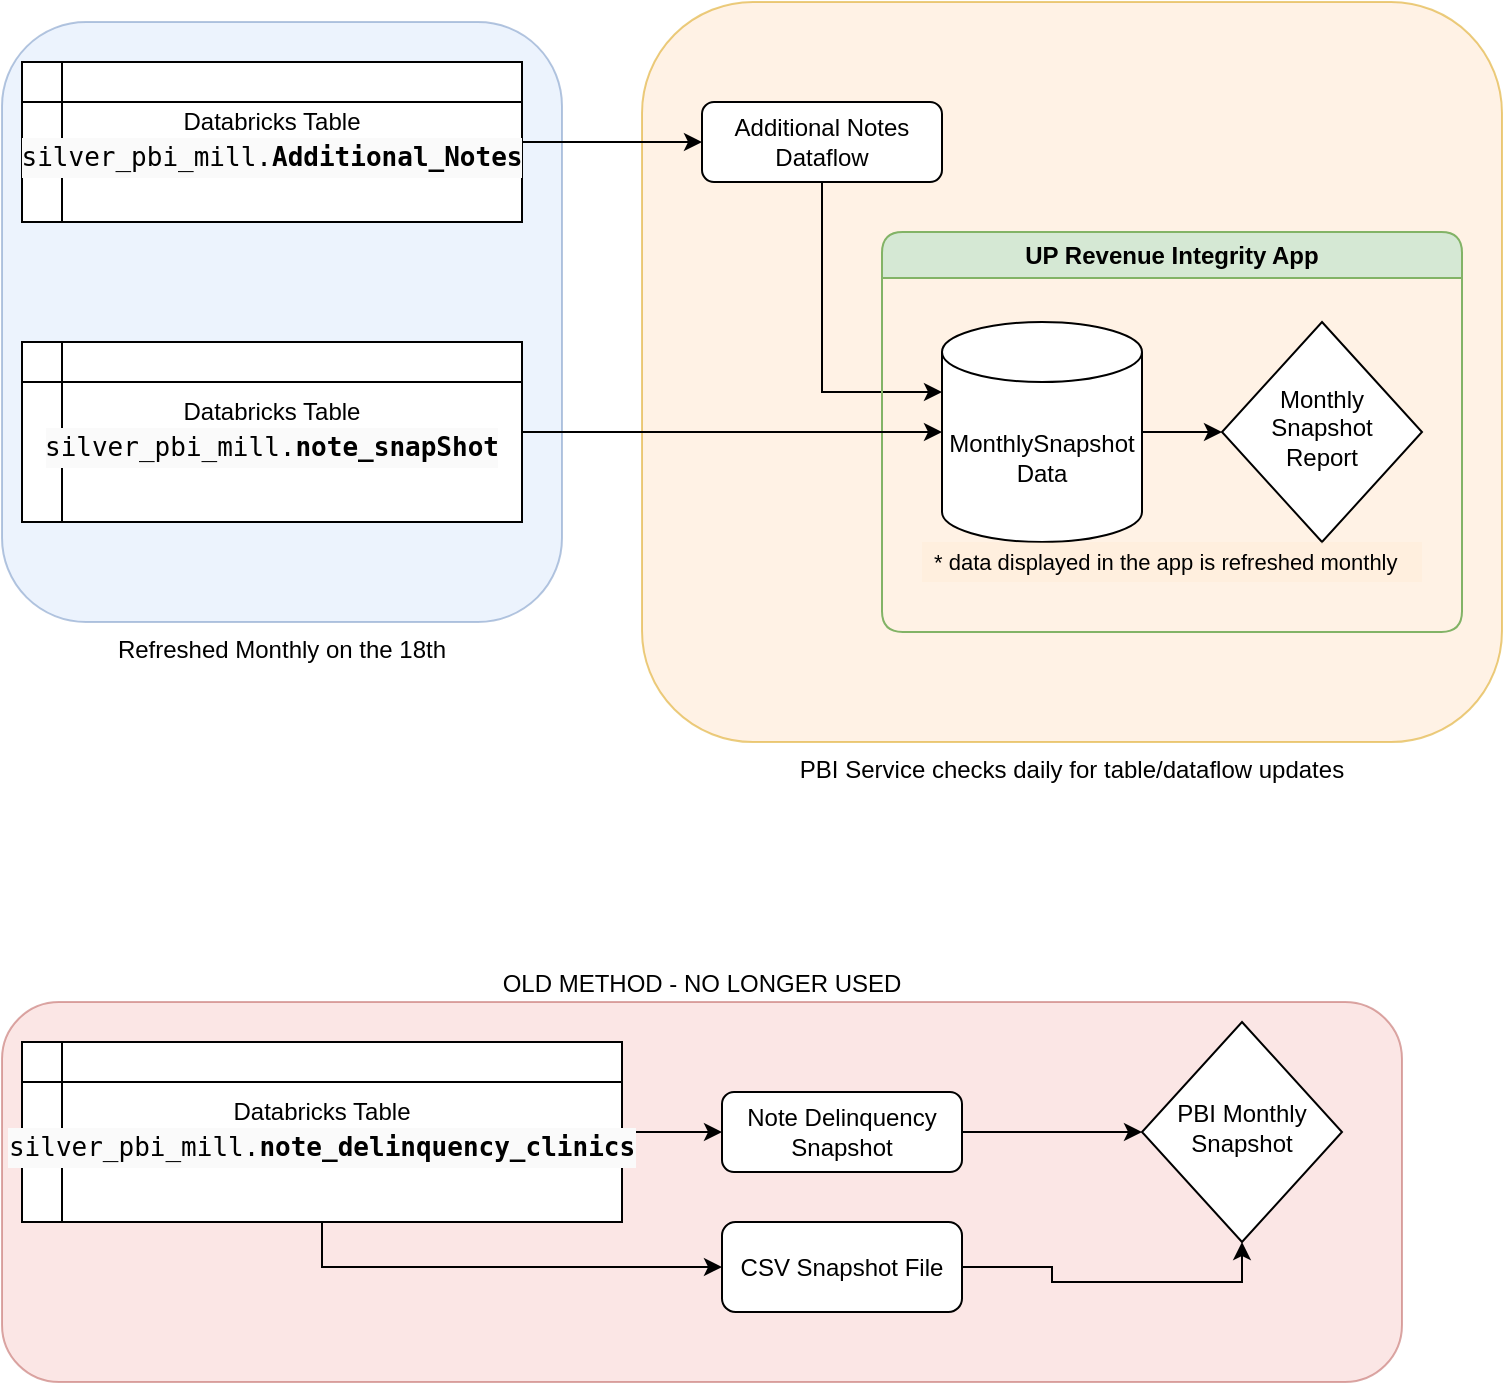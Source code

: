 <mxfile version="21.6.5" type="github">
  <diagram id="C5RBs43oDa-KdzZeNtuy" name="Page-1">
    <mxGraphModel dx="1434" dy="774" grid="1" gridSize="10" guides="1" tooltips="1" connect="1" arrows="1" fold="1" page="1" pageScale="1" pageWidth="827" pageHeight="1169" math="0" shadow="0">
      <root>
        <mxCell id="WIyWlLk6GJQsqaUBKTNV-0" />
        <mxCell id="WIyWlLk6GJQsqaUBKTNV-1" parent="WIyWlLk6GJQsqaUBKTNV-0" />
        <mxCell id="1ClU3SUQ2T3IdK77BwjU-22" value="OLD METHOD - NO LONGER USED" style="rounded=1;whiteSpace=wrap;html=1;direction=south;fillColor=#f8cecc;strokeColor=#b85450;opacity=50;imageVerticalAlign=middle;labelPosition=center;verticalLabelPosition=top;align=center;verticalAlign=bottom;" parent="WIyWlLk6GJQsqaUBKTNV-1" vertex="1">
          <mxGeometry x="50" y="580" width="700" height="190" as="geometry" />
        </mxCell>
        <mxCell id="1ClU3SUQ2T3IdK77BwjU-2" value="PBI Service checks daily for table/dataflow updates" style="rounded=1;whiteSpace=wrap;html=1;direction=south;fillColor=#ffe6cc;strokeColor=#d79b00;opacity=50;imageVerticalAlign=middle;labelPosition=center;verticalLabelPosition=bottom;align=center;verticalAlign=top;" parent="WIyWlLk6GJQsqaUBKTNV-1" vertex="1">
          <mxGeometry x="370" y="80" width="430" height="370" as="geometry" />
        </mxCell>
        <mxCell id="1ClU3SUQ2T3IdK77BwjU-1" value="Refreshed Monthly on the 18th" style="rounded=1;whiteSpace=wrap;html=1;direction=south;fillColor=#dae8fc;strokeColor=#6c8ebf;opacity=50;labelPosition=center;verticalLabelPosition=bottom;align=center;verticalAlign=top;" parent="WIyWlLk6GJQsqaUBKTNV-1" vertex="1">
          <mxGeometry x="50" y="90" width="280" height="300" as="geometry" />
        </mxCell>
        <mxCell id="7bZvYU8S_EQ1bwvq_6-S-6" style="edgeStyle=orthogonalEdgeStyle;rounded=0;orthogonalLoop=1;jettySize=auto;html=1;exitX=0.5;exitY=1;exitDx=0;exitDy=0;entryX=0;entryY=0;entryDx=0;entryDy=35;entryPerimeter=0;" edge="1" parent="WIyWlLk6GJQsqaUBKTNV-1" source="WIyWlLk6GJQsqaUBKTNV-3" target="7bZvYU8S_EQ1bwvq_6-S-0">
          <mxGeometry relative="1" as="geometry" />
        </mxCell>
        <mxCell id="WIyWlLk6GJQsqaUBKTNV-3" value="Additional Notes Dataflow" style="rounded=1;whiteSpace=wrap;html=1;fontSize=12;glass=0;strokeWidth=1;shadow=0;" parent="WIyWlLk6GJQsqaUBKTNV-1" vertex="1">
          <mxGeometry x="400" y="130" width="120" height="40" as="geometry" />
        </mxCell>
        <mxCell id="WIyWlLk6GJQsqaUBKTNV-6" value="&lt;div&gt;Monthly Snapshot&lt;/div&gt;&lt;div&gt;Report&lt;br&gt;&lt;/div&gt;" style="rhombus;whiteSpace=wrap;html=1;shadow=0;fontFamily=Helvetica;fontSize=12;align=center;strokeWidth=1;spacing=6;spacingTop=-4;" parent="WIyWlLk6GJQsqaUBKTNV-1" vertex="1">
          <mxGeometry x="660" y="240" width="100" height="110" as="geometry" />
        </mxCell>
        <mxCell id="1ClU3SUQ2T3IdK77BwjU-20" style="edgeStyle=orthogonalEdgeStyle;rounded=0;orthogonalLoop=1;jettySize=auto;html=1;exitX=1;exitY=0.5;exitDx=0;exitDy=0;entryX=0;entryY=0.5;entryDx=0;entryDy=0;" parent="WIyWlLk6GJQsqaUBKTNV-1" source="WIyWlLk6GJQsqaUBKTNV-7" target="1ClU3SUQ2T3IdK77BwjU-19" edge="1">
          <mxGeometry relative="1" as="geometry" />
        </mxCell>
        <mxCell id="7bZvYU8S_EQ1bwvq_6-S-5" value="UP Revenue Integrity App" style="swimlane;whiteSpace=wrap;html=1;fillColor=#d5e8d4;strokeColor=#82b366;rounded=1;" vertex="1" parent="WIyWlLk6GJQsqaUBKTNV-1">
          <mxGeometry x="490" y="195" width="290" height="200" as="geometry" />
        </mxCell>
        <mxCell id="WIyWlLk6GJQsqaUBKTNV-7" value="Note Delinquency Snapshot" style="rounded=1;whiteSpace=wrap;html=1;fontSize=12;glass=0;strokeWidth=1;shadow=0;" parent="WIyWlLk6GJQsqaUBKTNV-1" vertex="1">
          <mxGeometry x="410" y="625" width="120" height="40" as="geometry" />
        </mxCell>
        <mxCell id="1ClU3SUQ2T3IdK77BwjU-21" style="edgeStyle=orthogonalEdgeStyle;rounded=0;orthogonalLoop=1;jettySize=auto;html=1;exitX=1;exitY=0.5;exitDx=0;exitDy=0;entryX=0.5;entryY=1;entryDx=0;entryDy=0;" parent="WIyWlLk6GJQsqaUBKTNV-1" source="1ClU3SUQ2T3IdK77BwjU-3" target="1ClU3SUQ2T3IdK77BwjU-19" edge="1">
          <mxGeometry relative="1" as="geometry" />
        </mxCell>
        <mxCell id="1ClU3SUQ2T3IdK77BwjU-3" value="CSV Snapshot File" style="rounded=1;whiteSpace=wrap;html=1;fontSize=12;glass=0;strokeWidth=1;shadow=0;" parent="WIyWlLk6GJQsqaUBKTNV-1" vertex="1">
          <mxGeometry x="410" y="690" width="120" height="45" as="geometry" />
        </mxCell>
        <mxCell id="1ClU3SUQ2T3IdK77BwjU-9" style="edgeStyle=orthogonalEdgeStyle;rounded=0;orthogonalLoop=1;jettySize=auto;html=1;exitX=1;exitY=0.5;exitDx=0;exitDy=0;" parent="WIyWlLk6GJQsqaUBKTNV-1" source="1ClU3SUQ2T3IdK77BwjU-6" target="WIyWlLk6GJQsqaUBKTNV-3" edge="1">
          <mxGeometry relative="1" as="geometry" />
        </mxCell>
        <mxCell id="1ClU3SUQ2T3IdK77BwjU-6" value="Databricks Table &lt;br&gt;&lt;div style=&quot;color: rgb(0, 0, 0); background-color: rgb(250, 250, 250); font-family: &amp;quot;Source Code Pro&amp;quot;, &amp;quot;Menlo&amp;quot;, &amp;quot;Consolas&amp;quot;, monospace, Consolas, &amp;quot;Courier New&amp;quot;, monospace; font-weight: normal; font-size: 13px; line-height: 20px;&quot;&gt;&lt;div&gt;silver_pbi_mill.&lt;b&gt;Additional_Notes&lt;/b&gt;&lt;/div&gt;&lt;/div&gt;" style="shape=internalStorage;whiteSpace=wrap;html=1;backgroundOutline=1;labelPosition=center;verticalLabelPosition=middle;align=center;verticalAlign=middle;" parent="WIyWlLk6GJQsqaUBKTNV-1" vertex="1">
          <mxGeometry x="60" y="110" width="250" height="80" as="geometry" />
        </mxCell>
        <mxCell id="7bZvYU8S_EQ1bwvq_6-S-2" style="edgeStyle=orthogonalEdgeStyle;rounded=0;orthogonalLoop=1;jettySize=auto;html=1;exitX=1;exitY=0.5;exitDx=0;exitDy=0;entryX=0;entryY=0.5;entryDx=0;entryDy=0;entryPerimeter=0;" edge="1" parent="WIyWlLk6GJQsqaUBKTNV-1" source="1ClU3SUQ2T3IdK77BwjU-7" target="7bZvYU8S_EQ1bwvq_6-S-0">
          <mxGeometry relative="1" as="geometry" />
        </mxCell>
        <mxCell id="1ClU3SUQ2T3IdK77BwjU-7" value="Databricks Table &lt;br&gt;&lt;div style=&quot;color: rgb(0, 0, 0); background-color: rgb(250, 250, 250); font-family: &amp;quot;Source Code Pro&amp;quot;, &amp;quot;Menlo&amp;quot;, &amp;quot;Consolas&amp;quot;, monospace, Consolas, &amp;quot;Courier New&amp;quot;, monospace; font-weight: normal; line-height: 20px; font-size: 13px;&quot;&gt;&lt;div&gt;silver_pbi_mill.&lt;b&gt;note_snapShot&lt;/b&gt;&lt;/div&gt;&lt;/div&gt;" style="shape=internalStorage;whiteSpace=wrap;html=1;backgroundOutline=1;labelPosition=center;verticalLabelPosition=middle;align=center;verticalAlign=middle;" parent="WIyWlLk6GJQsqaUBKTNV-1" vertex="1">
          <mxGeometry x="60" y="250" width="250" height="90" as="geometry" />
        </mxCell>
        <mxCell id="1ClU3SUQ2T3IdK77BwjU-13" style="edgeStyle=orthogonalEdgeStyle;rounded=0;orthogonalLoop=1;jettySize=auto;html=1;exitX=1;exitY=0.5;exitDx=0;exitDy=0;entryX=0;entryY=0.5;entryDx=0;entryDy=0;" parent="WIyWlLk6GJQsqaUBKTNV-1" source="1ClU3SUQ2T3IdK77BwjU-12" target="WIyWlLk6GJQsqaUBKTNV-7" edge="1">
          <mxGeometry relative="1" as="geometry" />
        </mxCell>
        <mxCell id="1ClU3SUQ2T3IdK77BwjU-18" style="edgeStyle=orthogonalEdgeStyle;rounded=0;orthogonalLoop=1;jettySize=auto;html=1;exitX=0.5;exitY=1;exitDx=0;exitDy=0;" parent="WIyWlLk6GJQsqaUBKTNV-1" source="1ClU3SUQ2T3IdK77BwjU-12" target="1ClU3SUQ2T3IdK77BwjU-3" edge="1">
          <mxGeometry relative="1" as="geometry" />
        </mxCell>
        <mxCell id="1ClU3SUQ2T3IdK77BwjU-12" value="Databricks Table &lt;br&gt;&lt;div style=&quot;color: rgb(0, 0, 0); background-color: rgb(250, 250, 250); font-family: &amp;quot;Source Code Pro&amp;quot;, &amp;quot;Menlo&amp;quot;, &amp;quot;Consolas&amp;quot;, monospace, Consolas, &amp;quot;Courier New&amp;quot;, monospace; font-weight: normal; font-size: 13px; line-height: 20px;&quot;&gt;&lt;div&gt;silver_pbi_mill.&lt;b&gt;note_delinquency_clinics&lt;/b&gt;&lt;/div&gt;&lt;/div&gt;" style="shape=internalStorage;whiteSpace=wrap;html=1;backgroundOutline=1;labelPosition=center;verticalLabelPosition=middle;align=center;verticalAlign=middle;" parent="WIyWlLk6GJQsqaUBKTNV-1" vertex="1">
          <mxGeometry x="60" y="600" width="300" height="90" as="geometry" />
        </mxCell>
        <mxCell id="1ClU3SUQ2T3IdK77BwjU-19" value="&lt;div&gt;PBI Monthly Snapshot&lt;/div&gt;" style="rhombus;whiteSpace=wrap;html=1;shadow=0;fontFamily=Helvetica;fontSize=12;align=center;strokeWidth=1;spacing=6;spacingTop=-4;" parent="WIyWlLk6GJQsqaUBKTNV-1" vertex="1">
          <mxGeometry x="620" y="590" width="100" height="110" as="geometry" />
        </mxCell>
        <mxCell id="7bZvYU8S_EQ1bwvq_6-S-4" style="edgeStyle=orthogonalEdgeStyle;rounded=0;orthogonalLoop=1;jettySize=auto;html=1;exitX=1;exitY=0.5;exitDx=0;exitDy=0;exitPerimeter=0;entryX=0;entryY=0.5;entryDx=0;entryDy=0;" edge="1" parent="WIyWlLk6GJQsqaUBKTNV-1" source="7bZvYU8S_EQ1bwvq_6-S-0" target="WIyWlLk6GJQsqaUBKTNV-6">
          <mxGeometry relative="1" as="geometry" />
        </mxCell>
        <mxCell id="7bZvYU8S_EQ1bwvq_6-S-0" value="MonthlySnapshot Data" style="shape=cylinder3;whiteSpace=wrap;html=1;boundedLbl=1;backgroundOutline=1;size=15;" vertex="1" parent="WIyWlLk6GJQsqaUBKTNV-1">
          <mxGeometry x="520" y="240" width="100" height="110" as="geometry" />
        </mxCell>
        <mxCell id="7bZvYU8S_EQ1bwvq_6-S-7" value="&lt;font style=&quot;font-size: 11px;&quot;&gt;* data displayed in the app is refreshed monthly&lt;br&gt;&lt;/font&gt;" style="strokeWidth=1;shadow=0;dashed=0;align=center;html=1;shape=mxgraph.mockup.text.textBox;align=left;fontSize=17;spacingLeft=4;spacingTop=-3;whiteSpace=wrap;strokeColor=none;mainText=;fillColor=#ffe6cc;opacity=30;" vertex="1" parent="WIyWlLk6GJQsqaUBKTNV-1">
          <mxGeometry x="510" y="350" width="250" height="20" as="geometry" />
        </mxCell>
      </root>
    </mxGraphModel>
  </diagram>
</mxfile>
